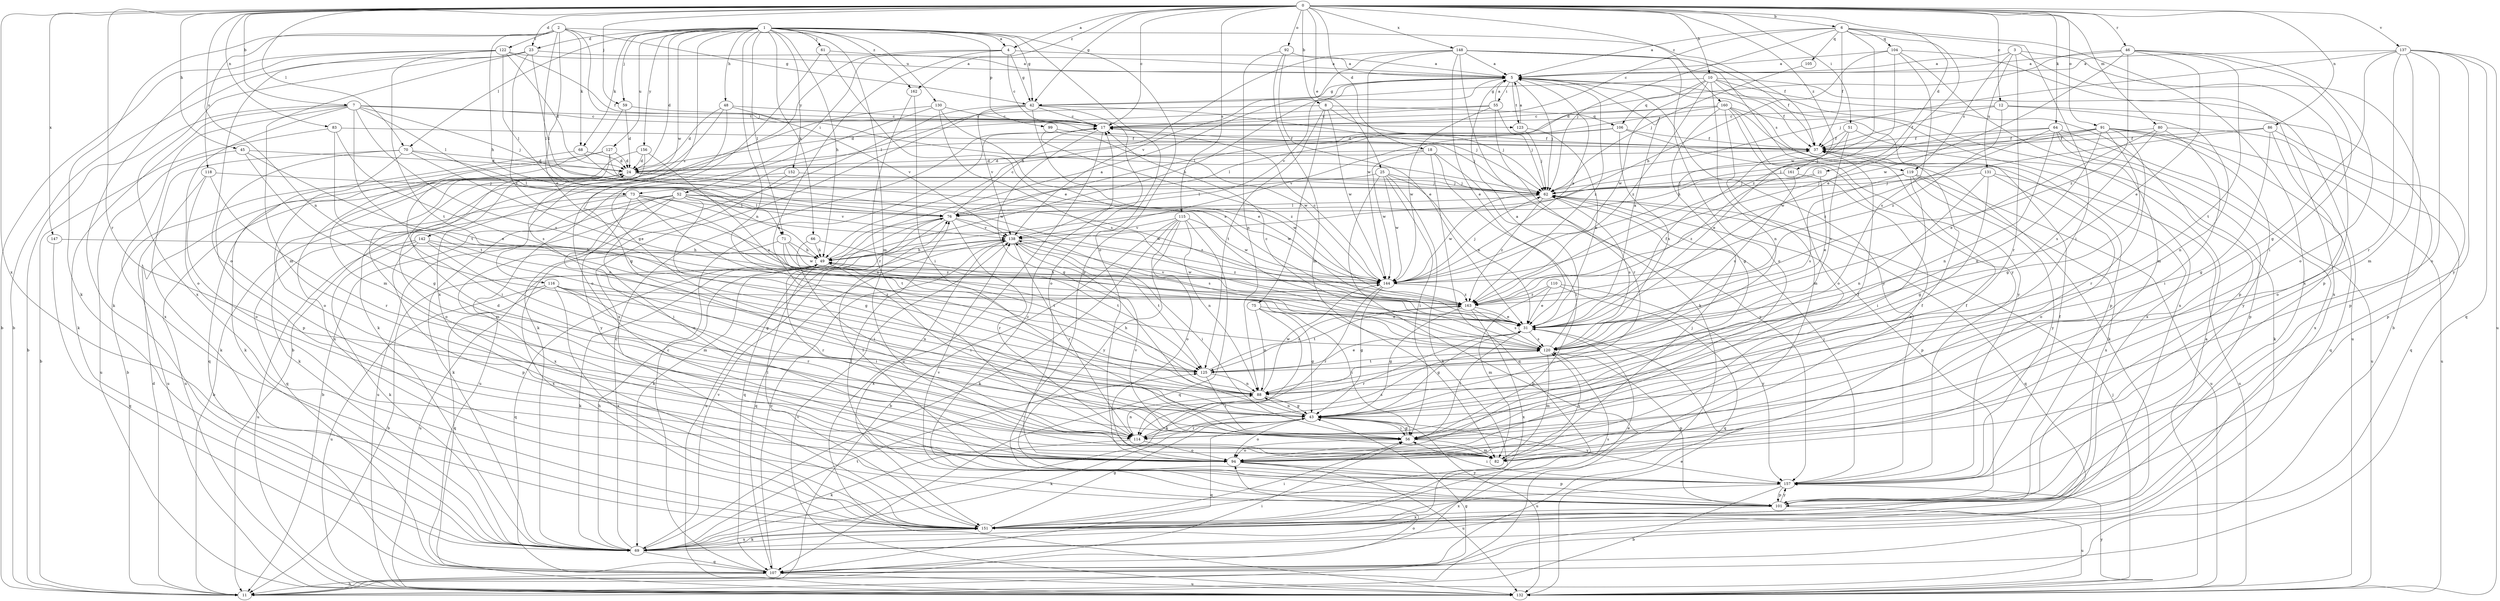 strict digraph  {
0;
1;
2;
3;
4;
5;
6;
7;
8;
10;
11;
12;
17;
18;
21;
23;
24;
25;
31;
37;
42;
43;
45;
46;
48;
49;
51;
52;
55;
56;
59;
61;
62;
64;
66;
68;
69;
70;
71;
73;
75;
76;
80;
82;
83;
86;
88;
91;
92;
94;
99;
101;
104;
105;
106;
107;
110;
114;
115;
116;
118;
119;
120;
122;
123;
125;
127;
130;
131;
132;
137;
138;
142;
144;
147;
148;
151;
152;
156;
157;
160;
161;
162;
163;
0 -> 4  [label=a];
0 -> 6  [label=b];
0 -> 7  [label=b];
0 -> 8  [label=b];
0 -> 10  [label=b];
0 -> 12  [label=c];
0 -> 17  [label=c];
0 -> 18  [label=d];
0 -> 21  [label=d];
0 -> 23  [label=d];
0 -> 25  [label=e];
0 -> 42  [label=g];
0 -> 45  [label=h];
0 -> 46  [label=r];
0 -> 51  [label=i];
0 -> 59  [label=j];
0 -> 64  [label=k];
0 -> 70  [label=l];
0 -> 80  [label=m];
0 -> 83  [label=n];
0 -> 86  [label=n];
0 -> 88  [label=n];
0 -> 91  [label=o];
0 -> 92  [label=o];
0 -> 114  [label=r];
0 -> 115  [label=s];
0 -> 137  [label=v];
0 -> 147  [label=x];
0 -> 148  [label=x];
0 -> 151  [label=x];
0 -> 160  [label=z];
0 -> 161  [label=z];
0 -> 162  [label=z];
1 -> 4  [label=a];
1 -> 23  [label=d];
1 -> 24  [label=d];
1 -> 42  [label=g];
1 -> 48  [label=h];
1 -> 49  [label=h];
1 -> 59  [label=j];
1 -> 61  [label=j];
1 -> 66  [label=k];
1 -> 68  [label=k];
1 -> 70  [label=l];
1 -> 71  [label=l];
1 -> 82  [label=m];
1 -> 88  [label=n];
1 -> 94  [label=o];
1 -> 99  [label=p];
1 -> 101  [label=p];
1 -> 116  [label=s];
1 -> 127  [label=u];
1 -> 130  [label=u];
1 -> 142  [label=w];
1 -> 152  [label=y];
1 -> 156  [label=y];
1 -> 162  [label=z];
2 -> 31  [label=e];
2 -> 37  [label=f];
2 -> 42  [label=g];
2 -> 49  [label=h];
2 -> 62  [label=j];
2 -> 68  [label=k];
2 -> 69  [label=k];
2 -> 71  [label=l];
2 -> 118  [label=s];
2 -> 122  [label=t];
3 -> 5  [label=a];
3 -> 11  [label=b];
3 -> 101  [label=p];
3 -> 114  [label=r];
3 -> 119  [label=s];
3 -> 131  [label=u];
4 -> 5  [label=a];
4 -> 17  [label=c];
4 -> 42  [label=g];
4 -> 52  [label=i];
4 -> 88  [label=n];
4 -> 151  [label=x];
5 -> 42  [label=g];
5 -> 49  [label=h];
5 -> 55  [label=i];
5 -> 62  [label=j];
5 -> 119  [label=s];
5 -> 123  [label=t];
5 -> 138  [label=v];
5 -> 157  [label=y];
5 -> 163  [label=z];
6 -> 5  [label=a];
6 -> 17  [label=c];
6 -> 31  [label=e];
6 -> 37  [label=f];
6 -> 56  [label=i];
6 -> 62  [label=j];
6 -> 104  [label=q];
6 -> 105  [label=q];
6 -> 144  [label=w];
6 -> 151  [label=x];
7 -> 11  [label=b];
7 -> 17  [label=c];
7 -> 62  [label=j];
7 -> 69  [label=k];
7 -> 73  [label=l];
7 -> 94  [label=o];
7 -> 120  [label=s];
7 -> 123  [label=t];
7 -> 125  [label=t];
7 -> 151  [label=x];
8 -> 62  [label=j];
8 -> 73  [label=l];
8 -> 75  [label=l];
8 -> 106  [label=q];
8 -> 125  [label=t];
8 -> 144  [label=w];
10 -> 37  [label=f];
10 -> 42  [label=g];
10 -> 88  [label=n];
10 -> 101  [label=p];
10 -> 106  [label=q];
10 -> 132  [label=u];
10 -> 144  [label=w];
10 -> 151  [label=x];
10 -> 163  [label=z];
11 -> 24  [label=d];
11 -> 43  [label=g];
11 -> 94  [label=o];
12 -> 17  [label=c];
12 -> 37  [label=f];
12 -> 88  [label=n];
12 -> 101  [label=p];
12 -> 163  [label=z];
17 -> 37  [label=f];
17 -> 43  [label=g];
17 -> 62  [label=j];
17 -> 132  [label=u];
18 -> 24  [label=d];
18 -> 56  [label=i];
18 -> 107  [label=q];
18 -> 144  [label=w];
18 -> 157  [label=y];
21 -> 31  [label=e];
21 -> 62  [label=j];
21 -> 163  [label=z];
23 -> 5  [label=a];
23 -> 11  [label=b];
23 -> 76  [label=l];
23 -> 82  [label=m];
23 -> 151  [label=x];
23 -> 163  [label=z];
24 -> 62  [label=j];
24 -> 69  [label=k];
24 -> 82  [label=m];
24 -> 94  [label=o];
24 -> 132  [label=u];
24 -> 144  [label=w];
25 -> 11  [label=b];
25 -> 31  [label=e];
25 -> 56  [label=i];
25 -> 62  [label=j];
25 -> 69  [label=k];
25 -> 76  [label=l];
25 -> 144  [label=w];
31 -> 5  [label=a];
31 -> 37  [label=f];
31 -> 43  [label=g];
31 -> 56  [label=i];
31 -> 114  [label=r];
31 -> 120  [label=s];
37 -> 24  [label=d];
42 -> 17  [label=c];
42 -> 31  [label=e];
42 -> 62  [label=j];
42 -> 69  [label=k];
42 -> 94  [label=o];
42 -> 138  [label=v];
42 -> 151  [label=x];
43 -> 56  [label=i];
43 -> 69  [label=k];
43 -> 88  [label=n];
43 -> 94  [label=o];
43 -> 107  [label=q];
43 -> 114  [label=r];
43 -> 132  [label=u];
43 -> 157  [label=y];
45 -> 24  [label=d];
45 -> 31  [label=e];
45 -> 43  [label=g];
45 -> 132  [label=u];
46 -> 5  [label=a];
46 -> 24  [label=d];
46 -> 31  [label=e];
46 -> 56  [label=i];
46 -> 94  [label=o];
46 -> 125  [label=t];
46 -> 144  [label=w];
46 -> 163  [label=z];
48 -> 17  [label=c];
48 -> 24  [label=d];
48 -> 43  [label=g];
48 -> 69  [label=k];
48 -> 138  [label=v];
49 -> 5  [label=a];
49 -> 11  [label=b];
49 -> 56  [label=i];
49 -> 69  [label=k];
49 -> 107  [label=q];
49 -> 114  [label=r];
49 -> 132  [label=u];
49 -> 144  [label=w];
51 -> 31  [label=e];
51 -> 37  [label=f];
51 -> 69  [label=k];
51 -> 120  [label=s];
52 -> 11  [label=b];
52 -> 43  [label=g];
52 -> 69  [label=k];
52 -> 76  [label=l];
52 -> 94  [label=o];
52 -> 132  [label=u];
52 -> 138  [label=v];
52 -> 144  [label=w];
52 -> 151  [label=x];
52 -> 163  [label=z];
55 -> 5  [label=a];
55 -> 17  [label=c];
55 -> 24  [label=d];
55 -> 62  [label=j];
55 -> 114  [label=r];
55 -> 144  [label=w];
56 -> 37  [label=f];
56 -> 43  [label=g];
56 -> 82  [label=m];
56 -> 94  [label=o];
59 -> 17  [label=c];
59 -> 24  [label=d];
59 -> 82  [label=m];
61 -> 5  [label=a];
61 -> 31  [label=e];
61 -> 43  [label=g];
62 -> 76  [label=l];
62 -> 101  [label=p];
62 -> 107  [label=q];
62 -> 120  [label=s];
62 -> 144  [label=w];
62 -> 163  [label=z];
64 -> 37  [label=f];
64 -> 62  [label=j];
64 -> 88  [label=n];
64 -> 101  [label=p];
64 -> 132  [label=u];
64 -> 151  [label=x];
64 -> 163  [label=z];
66 -> 49  [label=h];
66 -> 56  [label=i];
66 -> 125  [label=t];
68 -> 24  [label=d];
68 -> 62  [label=j];
68 -> 69  [label=k];
69 -> 17  [label=c];
69 -> 49  [label=h];
69 -> 107  [label=q];
69 -> 125  [label=t];
69 -> 138  [label=v];
69 -> 151  [label=x];
70 -> 24  [label=d];
70 -> 31  [label=e];
70 -> 69  [label=k];
70 -> 76  [label=l];
70 -> 94  [label=o];
70 -> 101  [label=p];
71 -> 49  [label=h];
71 -> 125  [label=t];
71 -> 144  [label=w];
71 -> 151  [label=x];
71 -> 163  [label=z];
73 -> 11  [label=b];
73 -> 56  [label=i];
73 -> 76  [label=l];
73 -> 107  [label=q];
73 -> 120  [label=s];
73 -> 125  [label=t];
73 -> 144  [label=w];
75 -> 31  [label=e];
75 -> 43  [label=g];
75 -> 56  [label=i];
75 -> 69  [label=k];
75 -> 88  [label=n];
76 -> 17  [label=c];
76 -> 69  [label=k];
76 -> 107  [label=q];
76 -> 114  [label=r];
76 -> 120  [label=s];
76 -> 132  [label=u];
76 -> 138  [label=v];
80 -> 31  [label=e];
80 -> 37  [label=f];
80 -> 56  [label=i];
80 -> 107  [label=q];
80 -> 120  [label=s];
82 -> 37  [label=f];
82 -> 62  [label=j];
82 -> 120  [label=s];
82 -> 138  [label=v];
83 -> 11  [label=b];
83 -> 37  [label=f];
83 -> 120  [label=s];
83 -> 125  [label=t];
86 -> 37  [label=f];
86 -> 43  [label=g];
86 -> 94  [label=o];
86 -> 101  [label=p];
86 -> 144  [label=w];
88 -> 43  [label=g];
88 -> 49  [label=h];
88 -> 144  [label=w];
91 -> 37  [label=f];
91 -> 43  [label=g];
91 -> 49  [label=h];
91 -> 76  [label=l];
91 -> 88  [label=n];
91 -> 107  [label=q];
91 -> 114  [label=r];
91 -> 132  [label=u];
91 -> 157  [label=y];
92 -> 5  [label=a];
92 -> 31  [label=e];
92 -> 82  [label=m];
92 -> 88  [label=n];
94 -> 37  [label=f];
94 -> 101  [label=p];
94 -> 132  [label=u];
94 -> 157  [label=y];
99 -> 37  [label=f];
99 -> 144  [label=w];
99 -> 163  [label=z];
101 -> 17  [label=c];
101 -> 76  [label=l];
101 -> 132  [label=u];
101 -> 138  [label=v];
101 -> 151  [label=x];
101 -> 157  [label=y];
104 -> 5  [label=a];
104 -> 49  [label=h];
104 -> 82  [label=m];
104 -> 120  [label=s];
104 -> 151  [label=x];
104 -> 163  [label=z];
105 -> 62  [label=j];
106 -> 37  [label=f];
106 -> 69  [label=k];
106 -> 76  [label=l];
106 -> 120  [label=s];
106 -> 138  [label=v];
107 -> 11  [label=b];
107 -> 17  [label=c];
107 -> 56  [label=i];
107 -> 132  [label=u];
107 -> 138  [label=v];
110 -> 31  [label=e];
110 -> 82  [label=m];
110 -> 107  [label=q];
110 -> 157  [label=y];
110 -> 163  [label=z];
114 -> 24  [label=d];
114 -> 69  [label=k];
114 -> 88  [label=n];
114 -> 94  [label=o];
114 -> 120  [label=s];
115 -> 11  [label=b];
115 -> 69  [label=k];
115 -> 88  [label=n];
115 -> 94  [label=o];
115 -> 107  [label=q];
115 -> 138  [label=v];
115 -> 144  [label=w];
115 -> 157  [label=y];
116 -> 56  [label=i];
116 -> 88  [label=n];
116 -> 107  [label=q];
116 -> 114  [label=r];
116 -> 132  [label=u];
116 -> 151  [label=x];
116 -> 163  [label=z];
118 -> 62  [label=j];
118 -> 94  [label=o];
118 -> 114  [label=r];
118 -> 132  [label=u];
119 -> 56  [label=i];
119 -> 62  [label=j];
119 -> 120  [label=s];
119 -> 132  [label=u];
119 -> 151  [label=x];
119 -> 157  [label=y];
120 -> 5  [label=a];
120 -> 17  [label=c];
120 -> 82  [label=m];
120 -> 101  [label=p];
120 -> 125  [label=t];
122 -> 5  [label=a];
122 -> 11  [label=b];
122 -> 24  [label=d];
122 -> 37  [label=f];
122 -> 69  [label=k];
122 -> 76  [label=l];
122 -> 94  [label=o];
122 -> 125  [label=t];
123 -> 5  [label=a];
123 -> 31  [label=e];
123 -> 62  [label=j];
125 -> 31  [label=e];
125 -> 56  [label=i];
125 -> 88  [label=n];
125 -> 163  [label=z];
127 -> 11  [label=b];
127 -> 24  [label=d];
127 -> 56  [label=i];
127 -> 107  [label=q];
127 -> 144  [label=w];
130 -> 11  [label=b];
130 -> 17  [label=c];
130 -> 31  [label=e];
130 -> 94  [label=o];
130 -> 120  [label=s];
131 -> 43  [label=g];
131 -> 62  [label=j];
131 -> 88  [label=n];
131 -> 94  [label=o];
131 -> 132  [label=u];
132 -> 5  [label=a];
132 -> 31  [label=e];
132 -> 62  [label=j];
132 -> 138  [label=v];
132 -> 157  [label=y];
137 -> 5  [label=a];
137 -> 43  [label=g];
137 -> 62  [label=j];
137 -> 82  [label=m];
137 -> 94  [label=o];
137 -> 107  [label=q];
137 -> 114  [label=r];
137 -> 132  [label=u];
137 -> 157  [label=y];
138 -> 49  [label=h];
138 -> 56  [label=i];
138 -> 107  [label=q];
138 -> 114  [label=r];
138 -> 125  [label=t];
138 -> 151  [label=x];
138 -> 163  [label=z];
142 -> 43  [label=g];
142 -> 49  [label=h];
142 -> 69  [label=k];
142 -> 82  [label=m];
142 -> 101  [label=p];
142 -> 132  [label=u];
144 -> 5  [label=a];
144 -> 17  [label=c];
144 -> 43  [label=g];
144 -> 49  [label=h];
144 -> 62  [label=j];
144 -> 114  [label=r];
144 -> 163  [label=z];
147 -> 49  [label=h];
147 -> 107  [label=q];
148 -> 5  [label=a];
148 -> 31  [label=e];
148 -> 37  [label=f];
148 -> 49  [label=h];
148 -> 69  [label=k];
148 -> 94  [label=o];
148 -> 138  [label=v];
148 -> 144  [label=w];
148 -> 157  [label=y];
151 -> 31  [label=e];
151 -> 43  [label=g];
151 -> 56  [label=i];
151 -> 69  [label=k];
151 -> 76  [label=l];
151 -> 120  [label=s];
152 -> 62  [label=j];
152 -> 132  [label=u];
152 -> 157  [label=y];
156 -> 24  [label=d];
156 -> 88  [label=n];
156 -> 120  [label=s];
156 -> 151  [label=x];
157 -> 11  [label=b];
157 -> 37  [label=f];
157 -> 56  [label=i];
157 -> 62  [label=j];
157 -> 76  [label=l];
157 -> 101  [label=p];
157 -> 151  [label=x];
160 -> 17  [label=c];
160 -> 24  [label=d];
160 -> 43  [label=g];
160 -> 76  [label=l];
160 -> 82  [label=m];
160 -> 94  [label=o];
160 -> 101  [label=p];
160 -> 151  [label=x];
160 -> 157  [label=y];
161 -> 62  [label=j];
161 -> 94  [label=o];
161 -> 120  [label=s];
162 -> 56  [label=i];
162 -> 114  [label=r];
163 -> 31  [label=e];
163 -> 43  [label=g];
163 -> 120  [label=s];
163 -> 125  [label=t];
163 -> 138  [label=v];
163 -> 151  [label=x];
}
